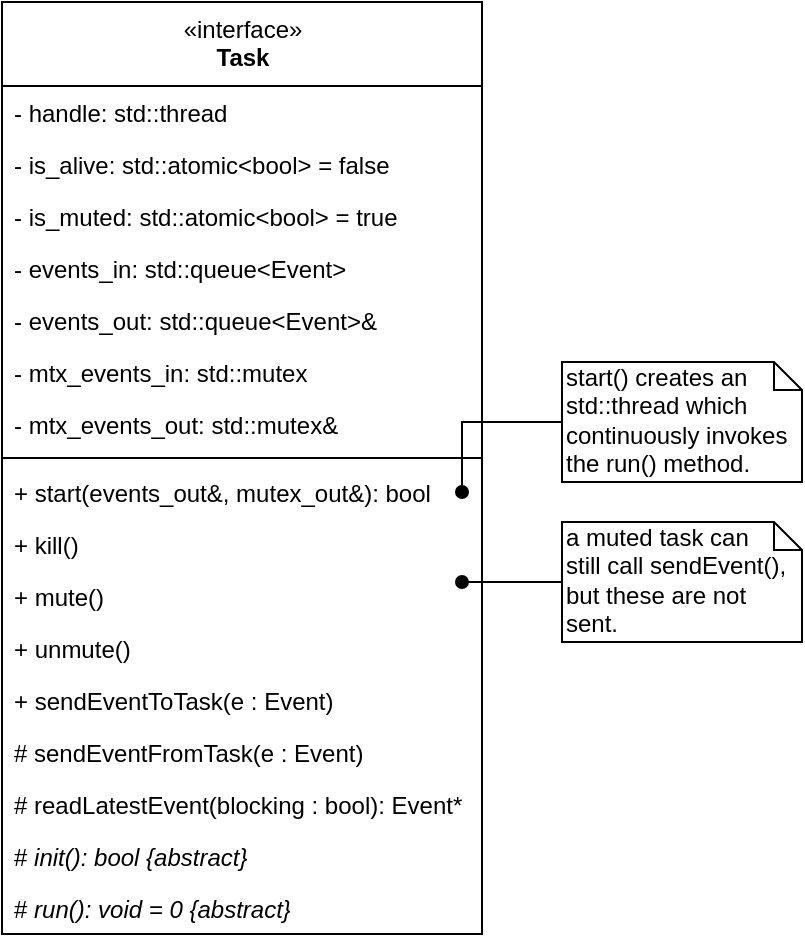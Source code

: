 <mxfile compressed="false" version="13.7.9" type="device">
  <diagram id="njPW_tboIVseyxhEBPLP" name="Page-1">
    <mxGraphModel dx="813" dy="470" grid="1" gridSize="10" guides="1" tooltips="1" connect="1" arrows="1" fold="1" page="1" pageScale="1" pageWidth="850" pageHeight="1100" math="0" shadow="0">
      <root>
        <mxCell id="0" />
        <mxCell id="1" parent="0" />
        <mxCell id="Oq4AOCG_8XORU7gmd54b-26" value="start() creates an std::thread which continuously invokes the run() method." style="shape=note;whiteSpace=wrap;html=1;size=14;verticalAlign=top;align=left;spacingTop=-6;" parent="1" vertex="1">
          <mxGeometry x="360" y="260" width="120" height="60" as="geometry" />
        </mxCell>
        <object label="&lt;span style=&quot;font-weight: normal&quot;&gt;«interface»&lt;br&gt;&lt;/span&gt;Task" Reference="https://stackoverflow.com/a/40255633" id="Oq4AOCG_8XORU7gmd54b-20">
          <mxCell style="swimlane;fontStyle=1;align=center;verticalAlign=top;childLayout=stackLayout;horizontal=1;startSize=42;horizontalStack=0;resizeParent=1;resizeParentMax=0;resizeLast=0;collapsible=1;marginBottom=0;html=1;" parent="1" vertex="1">
            <mxGeometry x="80" y="80" width="240" height="466" as="geometry">
              <mxRectangle x="80" y="80" width="90" height="42" as="alternateBounds" />
            </mxGeometry>
          </mxCell>
        </object>
        <mxCell id="FfK1kQkvp-mUVUn6hDS0-1" value="- handle: std::thread" style="text;strokeColor=none;fillColor=none;align=left;verticalAlign=top;spacingLeft=4;spacingRight=4;overflow=hidden;rotatable=0;points=[[0,0.5],[1,0.5]];portConstraint=eastwest;" parent="Oq4AOCG_8XORU7gmd54b-20" vertex="1">
          <mxGeometry y="42" width="240" height="26" as="geometry" />
        </mxCell>
        <mxCell id="VliTJrwRz1mfwgOG9LFT-1" value="- is_alive: std::atomic&lt;bool&gt; = false" style="text;strokeColor=none;fillColor=none;align=left;verticalAlign=top;spacingLeft=4;spacingRight=4;overflow=hidden;rotatable=0;points=[[0,0.5],[1,0.5]];portConstraint=eastwest;" parent="Oq4AOCG_8XORU7gmd54b-20" vertex="1">
          <mxGeometry y="68" width="240" height="26" as="geometry" />
        </mxCell>
        <mxCell id="d8CSZSj1F7NamnzfL7Gf-14" value="- is_muted: std::atomic&lt;bool&gt; = true" style="text;strokeColor=none;fillColor=none;align=left;verticalAlign=top;spacingLeft=4;spacingRight=4;overflow=hidden;rotatable=0;points=[[0,0.5],[1,0.5]];portConstraint=eastwest;" vertex="1" parent="Oq4AOCG_8XORU7gmd54b-20">
          <mxGeometry y="94" width="240" height="26" as="geometry" />
        </mxCell>
        <mxCell id="d8CSZSj1F7NamnzfL7Gf-1" value="- events_in: std::queue&lt;Event&gt;" style="text;strokeColor=none;fillColor=none;align=left;verticalAlign=top;spacingLeft=4;spacingRight=4;overflow=hidden;rotatable=0;points=[[0,0.5],[1,0.5]];portConstraint=eastwest;" vertex="1" parent="Oq4AOCG_8XORU7gmd54b-20">
          <mxGeometry y="120" width="240" height="26" as="geometry" />
        </mxCell>
        <mxCell id="d8CSZSj1F7NamnzfL7Gf-2" value="- events_out: std::queue&lt;Event&gt;&amp;" style="text;strokeColor=none;fillColor=none;align=left;verticalAlign=top;spacingLeft=4;spacingRight=4;overflow=hidden;rotatable=0;points=[[0,0.5],[1,0.5]];portConstraint=eastwest;" vertex="1" parent="Oq4AOCG_8XORU7gmd54b-20">
          <mxGeometry y="146" width="240" height="26" as="geometry" />
        </mxCell>
        <mxCell id="d8CSZSj1F7NamnzfL7Gf-3" value="- mtx_events_in: std::mutex" style="text;strokeColor=none;fillColor=none;align=left;verticalAlign=top;spacingLeft=4;spacingRight=4;overflow=hidden;rotatable=0;points=[[0,0.5],[1,0.5]];portConstraint=eastwest;" vertex="1" parent="Oq4AOCG_8XORU7gmd54b-20">
          <mxGeometry y="172" width="240" height="26" as="geometry" />
        </mxCell>
        <mxCell id="d8CSZSj1F7NamnzfL7Gf-4" value="- mtx_events_out: std::mutex&amp;" style="text;strokeColor=none;fillColor=none;align=left;verticalAlign=top;spacingLeft=4;spacingRight=4;overflow=hidden;rotatable=0;points=[[0,0.5],[1,0.5]];portConstraint=eastwest;" vertex="1" parent="Oq4AOCG_8XORU7gmd54b-20">
          <mxGeometry y="198" width="240" height="26" as="geometry" />
        </mxCell>
        <mxCell id="Oq4AOCG_8XORU7gmd54b-22" value="" style="line;strokeWidth=1;fillColor=none;align=left;verticalAlign=middle;spacingTop=-1;spacingLeft=3;spacingRight=3;rotatable=0;labelPosition=right;points=[];portConstraint=eastwest;" parent="Oq4AOCG_8XORU7gmd54b-20" vertex="1">
          <mxGeometry y="224" width="240" height="8" as="geometry" />
        </mxCell>
        <mxCell id="Oq4AOCG_8XORU7gmd54b-23" value="+ start(events_out&amp;, mutex_out&amp;): bool" style="text;strokeColor=none;fillColor=none;align=left;verticalAlign=top;spacingLeft=4;spacingRight=4;overflow=hidden;rotatable=0;points=[[0,0.5],[1,0.5]];portConstraint=eastwest;" parent="Oq4AOCG_8XORU7gmd54b-20" vertex="1">
          <mxGeometry y="232" width="240" height="26" as="geometry" />
        </mxCell>
        <mxCell id="d8CSZSj1F7NamnzfL7Gf-22" value="+ kill()" style="text;strokeColor=none;fillColor=none;align=left;verticalAlign=top;spacingLeft=4;spacingRight=4;overflow=hidden;rotatable=0;points=[[0,0.5],[1,0.5]];portConstraint=eastwest;" vertex="1" parent="Oq4AOCG_8XORU7gmd54b-20">
          <mxGeometry y="258" width="240" height="26" as="geometry" />
        </mxCell>
        <mxCell id="d8CSZSj1F7NamnzfL7Gf-17" value="+ mute()" style="text;strokeColor=none;fillColor=none;align=left;verticalAlign=top;spacingLeft=4;spacingRight=4;overflow=hidden;rotatable=0;points=[[0,0.5],[1,0.5]];portConstraint=eastwest;" vertex="1" parent="Oq4AOCG_8XORU7gmd54b-20">
          <mxGeometry y="284" width="240" height="26" as="geometry" />
        </mxCell>
        <mxCell id="d8CSZSj1F7NamnzfL7Gf-16" value="+ unmute()" style="text;strokeColor=none;fillColor=none;align=left;verticalAlign=top;spacingLeft=4;spacingRight=4;overflow=hidden;rotatable=0;points=[[0,0.5],[1,0.5]];portConstraint=eastwest;" vertex="1" parent="Oq4AOCG_8XORU7gmd54b-20">
          <mxGeometry y="310" width="240" height="26" as="geometry" />
        </mxCell>
        <mxCell id="d8CSZSj1F7NamnzfL7Gf-9" value="+ sendEventToTask(e : Event)" style="text;strokeColor=none;fillColor=none;align=left;verticalAlign=top;spacingLeft=4;spacingRight=4;overflow=hidden;rotatable=0;points=[[0,0.5],[1,0.5]];portConstraint=eastwest;" vertex="1" parent="Oq4AOCG_8XORU7gmd54b-20">
          <mxGeometry y="336" width="240" height="26" as="geometry" />
        </mxCell>
        <mxCell id="d8CSZSj1F7NamnzfL7Gf-15" value="# sendEventFromTask(e : Event)" style="text;strokeColor=none;fillColor=none;align=left;verticalAlign=top;spacingLeft=4;spacingRight=4;overflow=hidden;rotatable=0;points=[[0,0.5],[1,0.5]];portConstraint=eastwest;" vertex="1" parent="Oq4AOCG_8XORU7gmd54b-20">
          <mxGeometry y="362" width="240" height="26" as="geometry" />
        </mxCell>
        <mxCell id="d8CSZSj1F7NamnzfL7Gf-19" value="# readLatestEvent(blocking : bool): Event*" style="text;strokeColor=none;fillColor=none;align=left;verticalAlign=top;spacingLeft=4;spacingRight=4;overflow=hidden;rotatable=0;points=[[0,0.5],[1,0.5]];portConstraint=eastwest;" vertex="1" parent="Oq4AOCG_8XORU7gmd54b-20">
          <mxGeometry y="388" width="240" height="26" as="geometry" />
        </mxCell>
        <mxCell id="Oq4AOCG_8XORU7gmd54b-24" value="&lt;span style=&quot;font-style: normal&quot;&gt;#&lt;/span&gt; init(): bool {abstract}" style="text;strokeColor=none;fillColor=none;align=left;verticalAlign=top;spacingLeft=4;spacingRight=4;overflow=hidden;rotatable=0;points=[[0,0.5],[1,0.5]];portConstraint=eastwest;fontStyle=2;html=1;" parent="Oq4AOCG_8XORU7gmd54b-20" vertex="1">
          <mxGeometry y="414" width="240" height="26" as="geometry" />
        </mxCell>
        <mxCell id="Oq4AOCG_8XORU7gmd54b-25" value="&lt;span style=&quot;font-style: normal&quot;&gt;#&lt;/span&gt; run(): void = 0 {abstract}" style="text;strokeColor=none;fillColor=none;align=left;verticalAlign=top;spacingLeft=4;spacingRight=4;overflow=hidden;rotatable=0;points=[[0,0.5],[1,0.5]];portConstraint=eastwest;fontStyle=2;html=1;" parent="Oq4AOCG_8XORU7gmd54b-20" vertex="1">
          <mxGeometry y="440" width="240" height="26" as="geometry" />
        </mxCell>
        <mxCell id="Oq4AOCG_8XORU7gmd54b-27" style="edgeStyle=orthogonalEdgeStyle;rounded=0;orthogonalLoop=1;jettySize=auto;html=1;endArrow=oval;endFill=1;" parent="1" source="Oq4AOCG_8XORU7gmd54b-26" edge="1">
          <mxGeometry relative="1" as="geometry">
            <mxPoint x="310" y="325" as="targetPoint" />
            <Array as="points">
              <mxPoint x="310" y="290" />
            </Array>
          </mxGeometry>
        </mxCell>
        <mxCell id="d8CSZSj1F7NamnzfL7Gf-20" value="a muted task can&lt;br&gt;still call sendEvent(),&lt;br&gt;but these are not sent." style="shape=note;whiteSpace=wrap;html=1;size=14;verticalAlign=top;align=left;spacingTop=-6;" vertex="1" parent="1">
          <mxGeometry x="360" y="340" width="120" height="60" as="geometry" />
        </mxCell>
        <mxCell id="d8CSZSj1F7NamnzfL7Gf-21" style="edgeStyle=orthogonalEdgeStyle;rounded=0;orthogonalLoop=1;jettySize=auto;html=1;endArrow=oval;endFill=1;" edge="1" source="d8CSZSj1F7NamnzfL7Gf-20" parent="1">
          <mxGeometry relative="1" as="geometry">
            <mxPoint x="310" y="370" as="targetPoint" />
          </mxGeometry>
        </mxCell>
      </root>
    </mxGraphModel>
  </diagram>
</mxfile>
